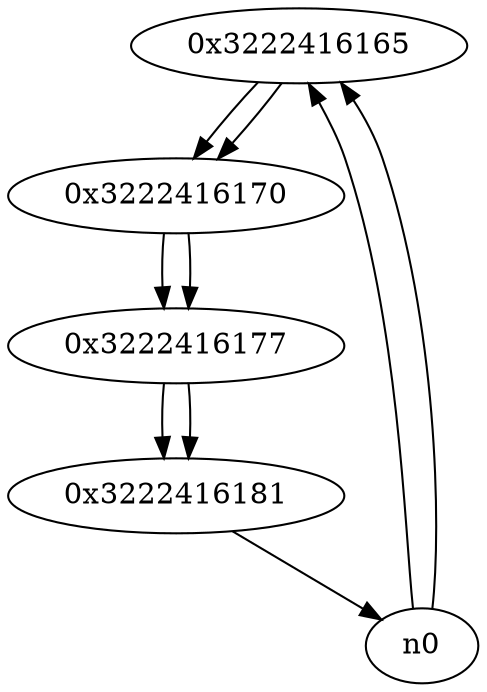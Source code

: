 digraph G{
/* nodes */
  n1 [label="0x3222416165"]
  n2 [label="0x3222416170"]
  n3 [label="0x3222416177"]
  n4 [label="0x3222416181"]
/* edges */
n1 -> n2;
n0 -> n1;
n0 -> n1;
n2 -> n3;
n1 -> n2;
n3 -> n4;
n2 -> n3;
n4 -> n0;
n3 -> n4;
}
